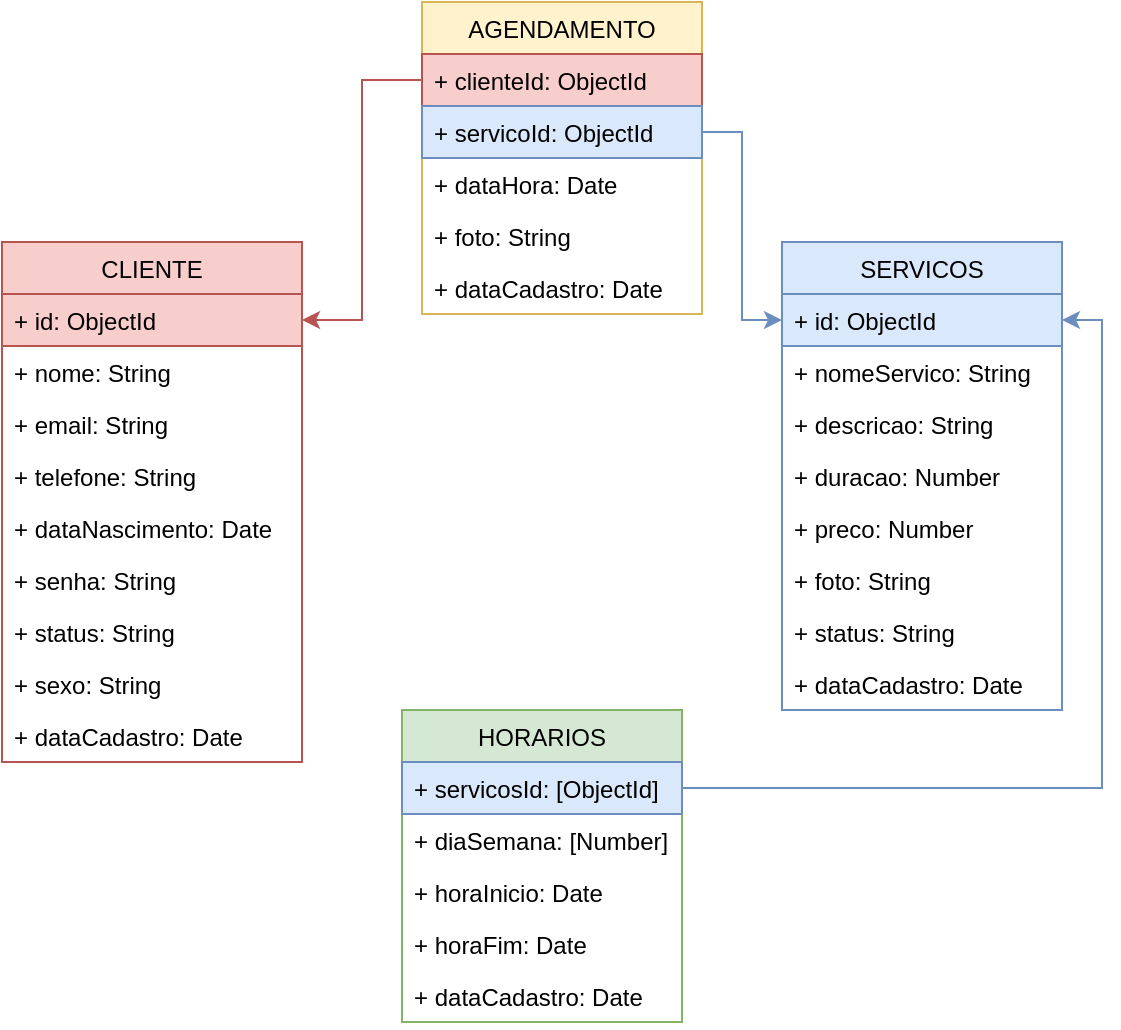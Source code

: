 <mxfile version="20.8.10" type="device"><diagram id="FPk5fiSVYqiL0oADd2o5" name="Página-1"><mxGraphModel dx="759" dy="756" grid="1" gridSize="10" guides="1" tooltips="1" connect="1" arrows="1" fold="1" page="1" pageScale="1" pageWidth="827" pageHeight="1169" math="0" shadow="0"><root><mxCell id="0"/><mxCell id="1" parent="0"/><mxCell id="WS2DzLp04hLHoREk79tz-1" value="CLIENTE" style="swimlane;fontStyle=0;childLayout=stackLayout;horizontal=1;startSize=26;fillColor=#f8cecc;horizontalStack=0;resizeParent=1;resizeParentMax=0;resizeLast=0;collapsible=1;marginBottom=0;strokeColor=#b85450;" parent="1" vertex="1"><mxGeometry x="60" y="320" width="150" height="260" as="geometry"/></mxCell><mxCell id="WS2DzLp04hLHoREk79tz-2" value="+ id: ObjectId" style="text;strokeColor=#b85450;fillColor=#f8cecc;align=left;verticalAlign=top;spacingLeft=4;spacingRight=4;overflow=hidden;rotatable=0;points=[[0,0.5],[1,0.5]];portConstraint=eastwest;" parent="WS2DzLp04hLHoREk79tz-1" vertex="1"><mxGeometry y="26" width="150" height="26" as="geometry"/></mxCell><mxCell id="WS2DzLp04hLHoREk79tz-3" value="+ nome: String" style="text;strokeColor=none;fillColor=none;align=left;verticalAlign=top;spacingLeft=4;spacingRight=4;overflow=hidden;rotatable=0;points=[[0,0.5],[1,0.5]];portConstraint=eastwest;" parent="WS2DzLp04hLHoREk79tz-1" vertex="1"><mxGeometry y="52" width="150" height="26" as="geometry"/></mxCell><mxCell id="WS2DzLp04hLHoREk79tz-4" value="+ email: String" style="text;strokeColor=none;fillColor=none;align=left;verticalAlign=top;spacingLeft=4;spacingRight=4;overflow=hidden;rotatable=0;points=[[0,0.5],[1,0.5]];portConstraint=eastwest;" parent="WS2DzLp04hLHoREk79tz-1" vertex="1"><mxGeometry y="78" width="150" height="26" as="geometry"/></mxCell><mxCell id="WS2DzLp04hLHoREk79tz-5" value="+ telefone: String" style="text;strokeColor=none;fillColor=none;align=left;verticalAlign=top;spacingLeft=4;spacingRight=4;overflow=hidden;rotatable=0;points=[[0,0.5],[1,0.5]];portConstraint=eastwest;" parent="WS2DzLp04hLHoREk79tz-1" vertex="1"><mxGeometry y="104" width="150" height="26" as="geometry"/></mxCell><mxCell id="WS2DzLp04hLHoREk79tz-6" value="+ dataNascimento: Date" style="text;strokeColor=none;fillColor=none;align=left;verticalAlign=top;spacingLeft=4;spacingRight=4;overflow=hidden;rotatable=0;points=[[0,0.5],[1,0.5]];portConstraint=eastwest;" parent="WS2DzLp04hLHoREk79tz-1" vertex="1"><mxGeometry y="130" width="150" height="26" as="geometry"/></mxCell><mxCell id="WS2DzLp04hLHoREk79tz-7" value="+ senha: String" style="text;strokeColor=none;fillColor=none;align=left;verticalAlign=top;spacingLeft=4;spacingRight=4;overflow=hidden;rotatable=0;points=[[0,0.5],[1,0.5]];portConstraint=eastwest;" parent="WS2DzLp04hLHoREk79tz-1" vertex="1"><mxGeometry y="156" width="150" height="26" as="geometry"/></mxCell><mxCell id="620PJEVI1ECTTfOSK6SV-2" value="+ status: String" style="text;strokeColor=none;fillColor=none;align=left;verticalAlign=top;spacingLeft=4;spacingRight=4;overflow=hidden;rotatable=0;points=[[0,0.5],[1,0.5]];portConstraint=eastwest;" parent="WS2DzLp04hLHoREk79tz-1" vertex="1"><mxGeometry y="182" width="150" height="26" as="geometry"/></mxCell><mxCell id="WS2DzLp04hLHoREk79tz-8" value="+ sexo: String" style="text;strokeColor=none;fillColor=none;align=left;verticalAlign=top;spacingLeft=4;spacingRight=4;overflow=hidden;rotatable=0;points=[[0,0.5],[1,0.5]];portConstraint=eastwest;" parent="WS2DzLp04hLHoREk79tz-1" vertex="1"><mxGeometry y="208" width="150" height="26" as="geometry"/></mxCell><mxCell id="KL8krcDnI8hWUC1cI29t-27" value="+ dataCadastro: Date" style="text;strokeColor=none;fillColor=none;align=left;verticalAlign=top;spacingLeft=4;spacingRight=4;overflow=hidden;rotatable=0;points=[[0,0.5],[1,0.5]];portConstraint=eastwest;" parent="WS2DzLp04hLHoREk79tz-1" vertex="1"><mxGeometry y="234" width="150" height="26" as="geometry"/></mxCell><mxCell id="WS2DzLp04hLHoREk79tz-9" value="SERVICOS" style="swimlane;fontStyle=0;childLayout=stackLayout;horizontal=1;startSize=26;fillColor=#dae8fc;horizontalStack=0;resizeParent=1;resizeParentMax=0;resizeLast=0;collapsible=1;marginBottom=0;strokeColor=#6c8ebf;" parent="1" vertex="1"><mxGeometry x="450" y="320" width="140" height="234" as="geometry"/></mxCell><mxCell id="WS2DzLp04hLHoREk79tz-10" value="+ id: ObjectId" style="text;strokeColor=#6c8ebf;fillColor=#dae8fc;align=left;verticalAlign=top;spacingLeft=4;spacingRight=4;overflow=hidden;rotatable=0;points=[[0,0.5],[1,0.5]];portConstraint=eastwest;" parent="WS2DzLp04hLHoREk79tz-9" vertex="1"><mxGeometry y="26" width="140" height="26" as="geometry"/></mxCell><mxCell id="WS2DzLp04hLHoREk79tz-11" value="+ nomeServico: String" style="text;strokeColor=none;fillColor=none;align=left;verticalAlign=top;spacingLeft=4;spacingRight=4;overflow=hidden;rotatable=0;points=[[0,0.5],[1,0.5]];portConstraint=eastwest;" parent="WS2DzLp04hLHoREk79tz-9" vertex="1"><mxGeometry y="52" width="140" height="26" as="geometry"/></mxCell><mxCell id="KL8krcDnI8hWUC1cI29t-2" value="+ descricao: String" style="text;strokeColor=none;fillColor=none;align=left;verticalAlign=top;spacingLeft=4;spacingRight=4;overflow=hidden;rotatable=0;points=[[0,0.5],[1,0.5]];portConstraint=eastwest;" parent="WS2DzLp04hLHoREk79tz-9" vertex="1"><mxGeometry y="78" width="140" height="26" as="geometry"/></mxCell><mxCell id="WS2DzLp04hLHoREk79tz-12" value="+ duracao: Number" style="text;strokeColor=none;fillColor=none;align=left;verticalAlign=top;spacingLeft=4;spacingRight=4;overflow=hidden;rotatable=0;points=[[0,0.5],[1,0.5]];portConstraint=eastwest;" parent="WS2DzLp04hLHoREk79tz-9" vertex="1"><mxGeometry y="104" width="140" height="26" as="geometry"/></mxCell><mxCell id="WS2DzLp04hLHoREk79tz-13" value="+ preco: Number" style="text;strokeColor=none;fillColor=none;align=left;verticalAlign=top;spacingLeft=4;spacingRight=4;overflow=hidden;rotatable=0;points=[[0,0.5],[1,0.5]];portConstraint=eastwest;" parent="WS2DzLp04hLHoREk79tz-9" vertex="1"><mxGeometry y="130" width="140" height="26" as="geometry"/></mxCell><mxCell id="KL8krcDnI8hWUC1cI29t-1" value="+ foto: String" style="text;strokeColor=none;fillColor=none;align=left;verticalAlign=top;spacingLeft=4;spacingRight=4;overflow=hidden;rotatable=0;points=[[0,0.5],[1,0.5]];portConstraint=eastwest;" parent="WS2DzLp04hLHoREk79tz-9" vertex="1"><mxGeometry y="156" width="140" height="26" as="geometry"/></mxCell><mxCell id="620PJEVI1ECTTfOSK6SV-1" value="+ status: String" style="text;strokeColor=none;fillColor=none;align=left;verticalAlign=top;spacingLeft=4;spacingRight=4;overflow=hidden;rotatable=0;points=[[0,0.5],[1,0.5]];portConstraint=eastwest;" parent="WS2DzLp04hLHoREk79tz-9" vertex="1"><mxGeometry y="182" width="140" height="26" as="geometry"/></mxCell><mxCell id="KL8krcDnI8hWUC1cI29t-3" value="+ dataCadastro: Date" style="text;strokeColor=none;fillColor=none;align=left;verticalAlign=top;spacingLeft=4;spacingRight=4;overflow=hidden;rotatable=0;points=[[0,0.5],[1,0.5]];portConstraint=eastwest;" parent="WS2DzLp04hLHoREk79tz-9" vertex="1"><mxGeometry y="208" width="140" height="26" as="geometry"/></mxCell><mxCell id="KL8krcDnI8hWUC1cI29t-14" value="AGENDAMENTO" style="swimlane;fontStyle=0;childLayout=stackLayout;horizontal=1;startSize=26;fillColor=#fff2cc;horizontalStack=0;resizeParent=1;resizeParentMax=0;resizeLast=0;collapsible=1;marginBottom=0;strokeColor=#d6b656;" parent="1" vertex="1"><mxGeometry x="270" y="200" width="140" height="156" as="geometry"/></mxCell><mxCell id="KL8krcDnI8hWUC1cI29t-16" value="+ clienteId: ObjectId" style="text;strokeColor=#b85450;fillColor=#f8cecc;align=left;verticalAlign=top;spacingLeft=4;spacingRight=4;overflow=hidden;rotatable=0;points=[[0,0.5],[1,0.5]];portConstraint=eastwest;" parent="KL8krcDnI8hWUC1cI29t-14" vertex="1"><mxGeometry y="26" width="140" height="26" as="geometry"/></mxCell><mxCell id="KL8krcDnI8hWUC1cI29t-17" value="+ servicoId: ObjectId" style="text;strokeColor=#6c8ebf;fillColor=#dae8fc;align=left;verticalAlign=top;spacingLeft=4;spacingRight=4;overflow=hidden;rotatable=0;points=[[0,0.5],[1,0.5]];portConstraint=eastwest;" parent="KL8krcDnI8hWUC1cI29t-14" vertex="1"><mxGeometry y="52" width="140" height="26" as="geometry"/></mxCell><mxCell id="KL8krcDnI8hWUC1cI29t-34" value="+ dataHora: Date" style="text;strokeColor=none;fillColor=none;align=left;verticalAlign=top;spacingLeft=4;spacingRight=4;overflow=hidden;rotatable=0;points=[[0,0.5],[1,0.5]];portConstraint=eastwest;" parent="KL8krcDnI8hWUC1cI29t-14" vertex="1"><mxGeometry y="78" width="140" height="26" as="geometry"/></mxCell><mxCell id="KL8krcDnI8hWUC1cI29t-35" value="+ foto: String" style="text;strokeColor=none;fillColor=none;align=left;verticalAlign=top;spacingLeft=4;spacingRight=4;overflow=hidden;rotatable=0;points=[[0,0.5],[1,0.5]];portConstraint=eastwest;" parent="KL8krcDnI8hWUC1cI29t-14" vertex="1"><mxGeometry y="104" width="140" height="26" as="geometry"/></mxCell><mxCell id="KL8krcDnI8hWUC1cI29t-36" value="+ dataCadastro: Date" style="text;strokeColor=none;fillColor=none;align=left;verticalAlign=top;spacingLeft=4;spacingRight=4;overflow=hidden;rotatable=0;points=[[0,0.5],[1,0.5]];portConstraint=eastwest;" parent="KL8krcDnI8hWUC1cI29t-14" vertex="1"><mxGeometry y="130" width="140" height="26" as="geometry"/></mxCell><mxCell id="KL8krcDnI8hWUC1cI29t-22" style="edgeStyle=orthogonalEdgeStyle;rounded=0;orthogonalLoop=1;jettySize=auto;html=1;entryX=1;entryY=0.5;entryDx=0;entryDy=0;fillColor=#f8cecc;strokeColor=#b85450;" parent="1" source="KL8krcDnI8hWUC1cI29t-16" target="WS2DzLp04hLHoREk79tz-2" edge="1"><mxGeometry relative="1" as="geometry"/></mxCell><mxCell id="KL8krcDnI8hWUC1cI29t-23" style="edgeStyle=orthogonalEdgeStyle;rounded=0;orthogonalLoop=1;jettySize=auto;html=1;entryX=0;entryY=0.5;entryDx=0;entryDy=0;fillColor=#dae8fc;strokeColor=#6c8ebf;" parent="1" source="KL8krcDnI8hWUC1cI29t-17" target="WS2DzLp04hLHoREk79tz-10" edge="1"><mxGeometry relative="1" as="geometry"/></mxCell><mxCell id="KL8krcDnI8hWUC1cI29t-28" value="HORARIOS" style="swimlane;fontStyle=0;childLayout=stackLayout;horizontal=1;startSize=26;fillColor=#d5e8d4;horizontalStack=0;resizeParent=1;resizeParentMax=0;resizeLast=0;collapsible=1;marginBottom=0;strokeColor=#82b366;" parent="1" vertex="1"><mxGeometry x="260" y="554" width="140" height="156" as="geometry"/></mxCell><mxCell id="KL8krcDnI8hWUC1cI29t-29" value="+ servicosId: [ObjectId]" style="text;strokeColor=#6c8ebf;fillColor=#dae8fc;align=left;verticalAlign=top;spacingLeft=4;spacingRight=4;overflow=hidden;rotatable=0;points=[[0,0.5],[1,0.5]];portConstraint=eastwest;" parent="KL8krcDnI8hWUC1cI29t-28" vertex="1"><mxGeometry y="26" width="140" height="26" as="geometry"/></mxCell><mxCell id="KL8krcDnI8hWUC1cI29t-18" value="+ diaSemana: [Number]" style="text;strokeColor=none;fillColor=none;align=left;verticalAlign=top;spacingLeft=4;spacingRight=4;overflow=hidden;rotatable=0;points=[[0,0.5],[1,0.5]];portConstraint=eastwest;" parent="KL8krcDnI8hWUC1cI29t-28" vertex="1"><mxGeometry y="52" width="140" height="26" as="geometry"/></mxCell><mxCell id="KL8krcDnI8hWUC1cI29t-19" value="+ horaInicio: Date" style="text;strokeColor=none;fillColor=none;align=left;verticalAlign=top;spacingLeft=4;spacingRight=4;overflow=hidden;rotatable=0;points=[[0,0.5],[1,0.5]];portConstraint=eastwest;" parent="KL8krcDnI8hWUC1cI29t-28" vertex="1"><mxGeometry y="78" width="140" height="26" as="geometry"/></mxCell><mxCell id="KL8krcDnI8hWUC1cI29t-20" value="+ horaFim: Date" style="text;strokeColor=none;fillColor=none;align=left;verticalAlign=top;spacingLeft=4;spacingRight=4;overflow=hidden;rotatable=0;points=[[0,0.5],[1,0.5]];portConstraint=eastwest;" parent="KL8krcDnI8hWUC1cI29t-28" vertex="1"><mxGeometry y="104" width="140" height="26" as="geometry"/></mxCell><mxCell id="KL8krcDnI8hWUC1cI29t-21" value="+ dataCadastro: Date" style="text;strokeColor=none;fillColor=none;align=left;verticalAlign=top;spacingLeft=4;spacingRight=4;overflow=hidden;rotatable=0;points=[[0,0.5],[1,0.5]];portConstraint=eastwest;" parent="KL8krcDnI8hWUC1cI29t-28" vertex="1"><mxGeometry y="130" width="140" height="26" as="geometry"/></mxCell><mxCell id="KL8krcDnI8hWUC1cI29t-32" style="edgeStyle=orthogonalEdgeStyle;rounded=0;orthogonalLoop=1;jettySize=auto;html=1;entryX=1;entryY=0.5;entryDx=0;entryDy=0;fillColor=#dae8fc;strokeColor=#6c8ebf;" parent="1" source="KL8krcDnI8hWUC1cI29t-29" target="WS2DzLp04hLHoREk79tz-10" edge="1"><mxGeometry relative="1" as="geometry"/></mxCell></root></mxGraphModel></diagram></mxfile>